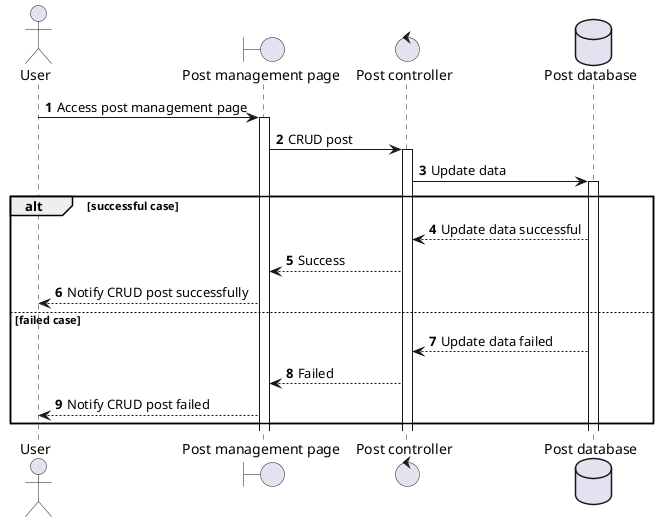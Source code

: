 @startuml
autonumber
actor User
boundary "Post management page" as Page
control "Post controller" as PostClr
database "Post database" as DB
User -> Page ++: Access post management page
Page -> PostClr ++: CRUD post
PostClr -> DB ++: Update data
alt successful case
DB --> PostClr: Update data successful
PostClr --> Page: Success
Page --> User: Notify CRUD post successfully
else failed case
DB --> PostClr: Update data failed
PostClr --> Page: Failed
Page --> User: Notify CRUD post failed
end
@enduml